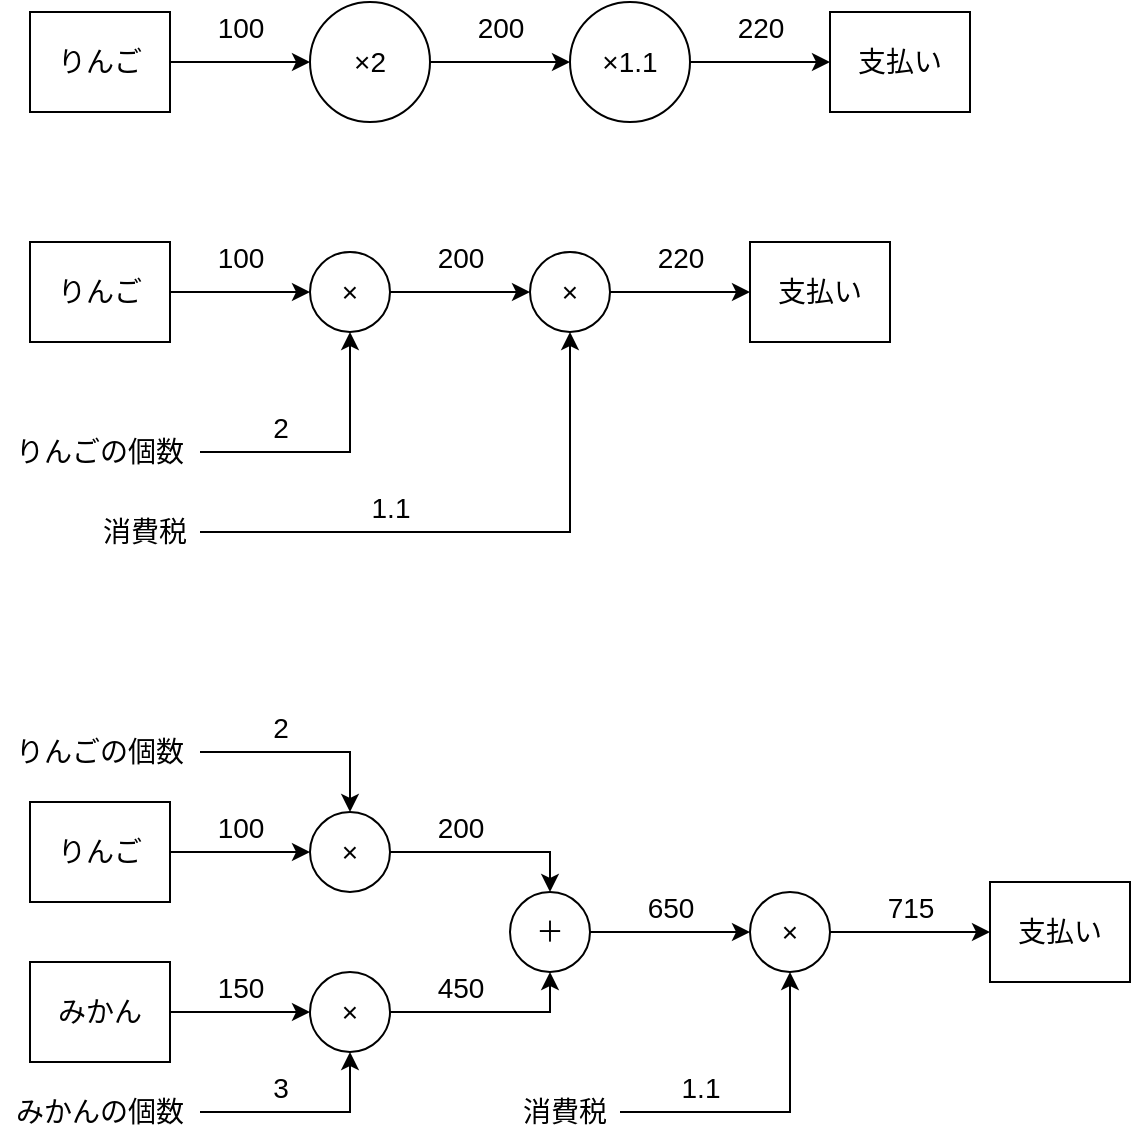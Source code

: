 <mxfile version="12.2.2" type="device" pages="1"><diagram id="EyV_5skK5bx6-EPDQrak" name="ページ1"><mxGraphModel dx="1341" dy="829" grid="1" gridSize="10" guides="1" tooltips="1" connect="1" arrows="1" fold="1" page="1" pageScale="1" pageWidth="827" pageHeight="1169" math="0" shadow="0"><root><mxCell id="0"/><mxCell id="1" parent="0"/><mxCell id="sahBHR2WbIVMMq2pgJuL-5" style="edgeStyle=orthogonalEdgeStyle;rounded=0;orthogonalLoop=1;jettySize=auto;html=1;entryX=0;entryY=0.5;entryDx=0;entryDy=0;fontSize=14;" edge="1" parent="1" source="sahBHR2WbIVMMq2pgJuL-1" target="sahBHR2WbIVMMq2pgJuL-4"><mxGeometry relative="1" as="geometry"/></mxCell><mxCell id="sahBHR2WbIVMMq2pgJuL-1" value="りんご" style="rounded=0;whiteSpace=wrap;html=1;fontSize=14;" vertex="1" parent="1"><mxGeometry x="40" y="60" width="70" height="50" as="geometry"/></mxCell><mxCell id="sahBHR2WbIVMMq2pgJuL-8" value="" style="edgeStyle=orthogonalEdgeStyle;rounded=0;orthogonalLoop=1;jettySize=auto;html=1;fontSize=14;" edge="1" parent="1" source="sahBHR2WbIVMMq2pgJuL-4" target="sahBHR2WbIVMMq2pgJuL-7"><mxGeometry relative="1" as="geometry"/></mxCell><mxCell id="sahBHR2WbIVMMq2pgJuL-4" value="×2" style="ellipse;whiteSpace=wrap;html=1;aspect=fixed;fontSize=14;" vertex="1" parent="1"><mxGeometry x="180" y="55" width="60" height="60" as="geometry"/></mxCell><mxCell id="sahBHR2WbIVMMq2pgJuL-11" value="" style="edgeStyle=orthogonalEdgeStyle;rounded=0;orthogonalLoop=1;jettySize=auto;html=1;fontSize=14;entryX=0;entryY=0.5;entryDx=0;entryDy=0;" edge="1" parent="1" source="sahBHR2WbIVMMq2pgJuL-7" target="sahBHR2WbIVMMq2pgJuL-14"><mxGeometry relative="1" as="geometry"><mxPoint x="440" y="85" as="targetPoint"/></mxGeometry></mxCell><mxCell id="sahBHR2WbIVMMq2pgJuL-7" value="×1.1" style="ellipse;whiteSpace=wrap;html=1;aspect=fixed;fontSize=14;" vertex="1" parent="1"><mxGeometry x="310" y="55" width="60" height="60" as="geometry"/></mxCell><mxCell id="sahBHR2WbIVMMq2pgJuL-6" value="100" style="text;html=1;resizable=0;points=[];autosize=1;align=center;verticalAlign=middle;spacingTop=-4;fontSize=14;" vertex="1" parent="1"><mxGeometry x="125" y="60" width="40" height="20" as="geometry"/></mxCell><mxCell id="sahBHR2WbIVMMq2pgJuL-9" value="200" style="text;html=1;resizable=0;points=[];autosize=1;align=center;verticalAlign=middle;spacingTop=-4;fontSize=14;" vertex="1" parent="1"><mxGeometry x="255" y="60" width="40" height="20" as="geometry"/></mxCell><mxCell id="sahBHR2WbIVMMq2pgJuL-12" value="220" style="text;html=1;resizable=0;points=[];autosize=1;align=center;verticalAlign=middle;spacingTop=-4;fontSize=14;" vertex="1" parent="1"><mxGeometry x="385" y="60" width="40" height="20" as="geometry"/></mxCell><mxCell id="sahBHR2WbIVMMq2pgJuL-14" value="支払い" style="rounded=0;whiteSpace=wrap;html=1;fontSize=14;" vertex="1" parent="1"><mxGeometry x="440" y="60" width="70" height="50" as="geometry"/></mxCell><mxCell id="sahBHR2WbIVMMq2pgJuL-15" style="edgeStyle=orthogonalEdgeStyle;rounded=0;orthogonalLoop=1;jettySize=auto;html=1;entryX=0;entryY=0.5;entryDx=0;entryDy=0;fontSize=14;" edge="1" source="sahBHR2WbIVMMq2pgJuL-16" target="sahBHR2WbIVMMq2pgJuL-18" parent="1"><mxGeometry relative="1" as="geometry"/></mxCell><mxCell id="sahBHR2WbIVMMq2pgJuL-16" value="りんご" style="rounded=0;whiteSpace=wrap;html=1;fontSize=14;" vertex="1" parent="1"><mxGeometry x="40" y="175" width="70" height="50" as="geometry"/></mxCell><mxCell id="sahBHR2WbIVMMq2pgJuL-17" value="" style="edgeStyle=orthogonalEdgeStyle;rounded=0;orthogonalLoop=1;jettySize=auto;html=1;fontSize=14;" edge="1" source="sahBHR2WbIVMMq2pgJuL-18" target="sahBHR2WbIVMMq2pgJuL-20" parent="1"><mxGeometry relative="1" as="geometry"/></mxCell><mxCell id="sahBHR2WbIVMMq2pgJuL-18" value="×" style="ellipse;whiteSpace=wrap;html=1;aspect=fixed;fontSize=14;" vertex="1" parent="1"><mxGeometry x="180" y="180" width="40" height="40" as="geometry"/></mxCell><mxCell id="sahBHR2WbIVMMq2pgJuL-19" value="" style="edgeStyle=orthogonalEdgeStyle;rounded=0;orthogonalLoop=1;jettySize=auto;html=1;fontSize=14;entryX=0;entryY=0.5;entryDx=0;entryDy=0;" edge="1" source="sahBHR2WbIVMMq2pgJuL-20" target="sahBHR2WbIVMMq2pgJuL-24" parent="1"><mxGeometry relative="1" as="geometry"><mxPoint x="440" y="200" as="targetPoint"/></mxGeometry></mxCell><mxCell id="sahBHR2WbIVMMq2pgJuL-20" value="×" style="ellipse;whiteSpace=wrap;html=1;aspect=fixed;fontSize=14;" vertex="1" parent="1"><mxGeometry x="290" y="180" width="40" height="40" as="geometry"/></mxCell><mxCell id="sahBHR2WbIVMMq2pgJuL-21" value="100" style="text;html=1;resizable=0;points=[];autosize=1;align=center;verticalAlign=middle;spacingTop=-4;fontSize=14;" vertex="1" parent="1"><mxGeometry x="125" y="175" width="40" height="20" as="geometry"/></mxCell><mxCell id="sahBHR2WbIVMMq2pgJuL-22" value="200" style="text;html=1;resizable=0;points=[];autosize=1;align=center;verticalAlign=middle;spacingTop=-4;fontSize=14;" vertex="1" parent="1"><mxGeometry x="235" y="175" width="40" height="20" as="geometry"/></mxCell><mxCell id="sahBHR2WbIVMMq2pgJuL-23" value="220" style="text;html=1;resizable=0;points=[];autosize=1;align=center;verticalAlign=middle;spacingTop=-4;fontSize=14;" vertex="1" parent="1"><mxGeometry x="345" y="175" width="40" height="20" as="geometry"/></mxCell><mxCell id="sahBHR2WbIVMMq2pgJuL-24" value="支払い" style="rounded=0;whiteSpace=wrap;html=1;fontSize=14;" vertex="1" parent="1"><mxGeometry x="400" y="175" width="70" height="50" as="geometry"/></mxCell><mxCell id="sahBHR2WbIVMMq2pgJuL-27" style="edgeStyle=orthogonalEdgeStyle;rounded=0;orthogonalLoop=1;jettySize=auto;html=1;entryX=0.5;entryY=1;entryDx=0;entryDy=0;fontSize=14;" edge="1" parent="1" source="sahBHR2WbIVMMq2pgJuL-26" target="sahBHR2WbIVMMq2pgJuL-18"><mxGeometry relative="1" as="geometry"/></mxCell><mxCell id="sahBHR2WbIVMMq2pgJuL-26" value="りんごの個数" style="text;html=1;strokeColor=none;fillColor=none;align=center;verticalAlign=middle;whiteSpace=wrap;rounded=0;fontSize=14;" vertex="1" parent="1"><mxGeometry x="25" y="270" width="100" height="20" as="geometry"/></mxCell><mxCell id="sahBHR2WbIVMMq2pgJuL-28" value="2" style="text;html=1;resizable=0;points=[];autosize=1;align=center;verticalAlign=middle;spacingTop=-4;fontSize=14;" vertex="1" parent="1"><mxGeometry x="155" y="260" width="20" height="20" as="geometry"/></mxCell><mxCell id="sahBHR2WbIVMMq2pgJuL-30" style="edgeStyle=orthogonalEdgeStyle;rounded=0;orthogonalLoop=1;jettySize=auto;html=1;entryX=0.5;entryY=1;entryDx=0;entryDy=0;fontSize=14;" edge="1" parent="1" source="sahBHR2WbIVMMq2pgJuL-29" target="sahBHR2WbIVMMq2pgJuL-20"><mxGeometry relative="1" as="geometry"/></mxCell><mxCell id="sahBHR2WbIVMMq2pgJuL-29" value="消費税" style="text;html=1;strokeColor=none;fillColor=none;align=center;verticalAlign=middle;whiteSpace=wrap;rounded=0;fontSize=14;" vertex="1" parent="1"><mxGeometry x="70" y="310" width="55" height="20" as="geometry"/></mxCell><mxCell id="sahBHR2WbIVMMq2pgJuL-31" value="1.1" style="text;html=1;resizable=0;points=[];autosize=1;align=center;verticalAlign=middle;spacingTop=-4;fontSize=14;" vertex="1" parent="1"><mxGeometry x="205" y="300" width="30" height="20" as="geometry"/></mxCell><mxCell id="sahBHR2WbIVMMq2pgJuL-32" style="edgeStyle=orthogonalEdgeStyle;rounded=0;orthogonalLoop=1;jettySize=auto;html=1;entryX=0;entryY=0.5;entryDx=0;entryDy=0;fontSize=14;" edge="1" source="sahBHR2WbIVMMq2pgJuL-33" target="sahBHR2WbIVMMq2pgJuL-35" parent="1"><mxGeometry relative="1" as="geometry"/></mxCell><mxCell id="sahBHR2WbIVMMq2pgJuL-33" value="りんご" style="rounded=0;whiteSpace=wrap;html=1;fontSize=14;" vertex="1" parent="1"><mxGeometry x="40" y="455" width="70" height="50" as="geometry"/></mxCell><mxCell id="sahBHR2WbIVMMq2pgJuL-34" value="" style="edgeStyle=orthogonalEdgeStyle;rounded=0;orthogonalLoop=1;jettySize=auto;html=1;fontSize=14;" edge="1" source="sahBHR2WbIVMMq2pgJuL-35" target="sahBHR2WbIVMMq2pgJuL-37" parent="1"><mxGeometry relative="1" as="geometry"><Array as="points"><mxPoint x="300" y="480"/></Array></mxGeometry></mxCell><mxCell id="sahBHR2WbIVMMq2pgJuL-35" value="×" style="ellipse;whiteSpace=wrap;html=1;aspect=fixed;fontSize=14;" vertex="1" parent="1"><mxGeometry x="180" y="460" width="40" height="40" as="geometry"/></mxCell><mxCell id="sahBHR2WbIVMMq2pgJuL-58" value="" style="edgeStyle=orthogonalEdgeStyle;rounded=0;orthogonalLoop=1;jettySize=auto;html=1;fontSize=14;" edge="1" parent="1" source="sahBHR2WbIVMMq2pgJuL-37" target="sahBHR2WbIVMMq2pgJuL-57"><mxGeometry relative="1" as="geometry"/></mxCell><mxCell id="sahBHR2WbIVMMq2pgJuL-37" value="＋" style="ellipse;whiteSpace=wrap;html=1;aspect=fixed;fontSize=14;" vertex="1" parent="1"><mxGeometry x="280" y="500" width="40" height="40" as="geometry"/></mxCell><mxCell id="sahBHR2WbIVMMq2pgJuL-59" style="edgeStyle=orthogonalEdgeStyle;rounded=0;orthogonalLoop=1;jettySize=auto;html=1;entryX=0;entryY=0.5;entryDx=0;entryDy=0;fontSize=14;" edge="1" parent="1" source="sahBHR2WbIVMMq2pgJuL-57" target="sahBHR2WbIVMMq2pgJuL-41"><mxGeometry relative="1" as="geometry"/></mxCell><mxCell id="sahBHR2WbIVMMq2pgJuL-57" value="×" style="ellipse;whiteSpace=wrap;html=1;aspect=fixed;fontSize=14;" vertex="1" parent="1"><mxGeometry x="400" y="500" width="40" height="40" as="geometry"/></mxCell><mxCell id="sahBHR2WbIVMMq2pgJuL-38" value="100" style="text;html=1;resizable=0;points=[];autosize=1;align=center;verticalAlign=middle;spacingTop=-4;fontSize=14;" vertex="1" parent="1"><mxGeometry x="125" y="460" width="40" height="20" as="geometry"/></mxCell><mxCell id="sahBHR2WbIVMMq2pgJuL-39" value="200" style="text;html=1;resizable=0;points=[];autosize=1;align=center;verticalAlign=middle;spacingTop=-4;fontSize=14;" vertex="1" parent="1"><mxGeometry x="235" y="460" width="40" height="20" as="geometry"/></mxCell><mxCell id="sahBHR2WbIVMMq2pgJuL-40" value="650" style="text;html=1;resizable=0;points=[];autosize=1;align=center;verticalAlign=middle;spacingTop=-4;fontSize=14;" vertex="1" parent="1"><mxGeometry x="340" y="500" width="40" height="20" as="geometry"/></mxCell><mxCell id="sahBHR2WbIVMMq2pgJuL-41" value="支払い" style="rounded=0;whiteSpace=wrap;html=1;fontSize=14;" vertex="1" parent="1"><mxGeometry x="520" y="495" width="70" height="50" as="geometry"/></mxCell><mxCell id="sahBHR2WbIVMMq2pgJuL-42" style="edgeStyle=orthogonalEdgeStyle;rounded=0;orthogonalLoop=1;jettySize=auto;html=1;entryX=0.5;entryY=0;entryDx=0;entryDy=0;fontSize=14;" edge="1" source="sahBHR2WbIVMMq2pgJuL-43" target="sahBHR2WbIVMMq2pgJuL-35" parent="1"><mxGeometry relative="1" as="geometry"/></mxCell><mxCell id="sahBHR2WbIVMMq2pgJuL-43" value="りんごの個数" style="text;html=1;strokeColor=none;fillColor=none;align=center;verticalAlign=middle;whiteSpace=wrap;rounded=0;fontSize=14;" vertex="1" parent="1"><mxGeometry x="25" y="420" width="100" height="20" as="geometry"/></mxCell><mxCell id="sahBHR2WbIVMMq2pgJuL-44" value="2" style="text;html=1;resizable=0;points=[];autosize=1;align=center;verticalAlign=middle;spacingTop=-4;fontSize=14;" vertex="1" parent="1"><mxGeometry x="155" y="410" width="20" height="20" as="geometry"/></mxCell><mxCell id="sahBHR2WbIVMMq2pgJuL-61" style="edgeStyle=orthogonalEdgeStyle;rounded=0;orthogonalLoop=1;jettySize=auto;html=1;entryX=0.5;entryY=1;entryDx=0;entryDy=0;fontSize=14;" edge="1" parent="1" source="sahBHR2WbIVMMq2pgJuL-46" target="sahBHR2WbIVMMq2pgJuL-57"><mxGeometry relative="1" as="geometry"/></mxCell><mxCell id="sahBHR2WbIVMMq2pgJuL-46" value="消費税" style="text;html=1;strokeColor=none;fillColor=none;align=center;verticalAlign=middle;whiteSpace=wrap;rounded=0;fontSize=14;" vertex="1" parent="1"><mxGeometry x="280" y="600" width="55" height="20" as="geometry"/></mxCell><mxCell id="sahBHR2WbIVMMq2pgJuL-47" value="1.1" style="text;html=1;resizable=0;points=[];autosize=1;align=center;verticalAlign=middle;spacingTop=-4;fontSize=14;" vertex="1" parent="1"><mxGeometry x="360" y="590" width="30" height="20" as="geometry"/></mxCell><mxCell id="sahBHR2WbIVMMq2pgJuL-53" style="edgeStyle=orthogonalEdgeStyle;rounded=0;orthogonalLoop=1;jettySize=auto;html=1;entryX=0;entryY=0.5;entryDx=0;entryDy=0;fontSize=14;" edge="1" parent="1" source="sahBHR2WbIVMMq2pgJuL-48" target="sahBHR2WbIVMMq2pgJuL-49"><mxGeometry relative="1" as="geometry"/></mxCell><mxCell id="sahBHR2WbIVMMq2pgJuL-48" value="みかん" style="rounded=0;whiteSpace=wrap;html=1;fontSize=14;" vertex="1" parent="1"><mxGeometry x="40" y="535" width="70" height="50" as="geometry"/></mxCell><mxCell id="sahBHR2WbIVMMq2pgJuL-55" style="edgeStyle=orthogonalEdgeStyle;rounded=0;orthogonalLoop=1;jettySize=auto;html=1;entryX=0.5;entryY=1;entryDx=0;entryDy=0;fontSize=14;" edge="1" parent="1" source="sahBHR2WbIVMMq2pgJuL-49" target="sahBHR2WbIVMMq2pgJuL-37"><mxGeometry relative="1" as="geometry"/></mxCell><mxCell id="sahBHR2WbIVMMq2pgJuL-49" value="×" style="ellipse;whiteSpace=wrap;html=1;aspect=fixed;fontSize=14;" vertex="1" parent="1"><mxGeometry x="180" y="540" width="40" height="40" as="geometry"/></mxCell><mxCell id="sahBHR2WbIVMMq2pgJuL-51" style="edgeStyle=orthogonalEdgeStyle;rounded=0;orthogonalLoop=1;jettySize=auto;html=1;entryX=0.5;entryY=1;entryDx=0;entryDy=0;fontSize=14;" edge="1" parent="1" source="sahBHR2WbIVMMq2pgJuL-50" target="sahBHR2WbIVMMq2pgJuL-49"><mxGeometry relative="1" as="geometry"/></mxCell><mxCell id="sahBHR2WbIVMMq2pgJuL-50" value="みかんの個数" style="text;html=1;strokeColor=none;fillColor=none;align=center;verticalAlign=middle;whiteSpace=wrap;rounded=0;fontSize=14;" vertex="1" parent="1"><mxGeometry x="25" y="600" width="100" height="20" as="geometry"/></mxCell><mxCell id="sahBHR2WbIVMMq2pgJuL-52" value="3" style="text;html=1;resizable=0;points=[];autosize=1;align=center;verticalAlign=middle;spacingTop=-4;fontSize=14;" vertex="1" parent="1"><mxGeometry x="155" y="590" width="20" height="20" as="geometry"/></mxCell><mxCell id="sahBHR2WbIVMMq2pgJuL-54" value="150" style="text;html=1;resizable=0;points=[];autosize=1;align=center;verticalAlign=middle;spacingTop=-4;fontSize=14;" vertex="1" parent="1"><mxGeometry x="125" y="540" width="40" height="20" as="geometry"/></mxCell><mxCell id="sahBHR2WbIVMMq2pgJuL-56" value="450" style="text;html=1;resizable=0;points=[];autosize=1;align=center;verticalAlign=middle;spacingTop=-4;fontSize=14;" vertex="1" parent="1"><mxGeometry x="235" y="540" width="40" height="20" as="geometry"/></mxCell><mxCell id="sahBHR2WbIVMMq2pgJuL-60" value="715" style="text;html=1;resizable=0;points=[];autosize=1;align=center;verticalAlign=middle;spacingTop=-4;fontSize=14;" vertex="1" parent="1"><mxGeometry x="460" y="500" width="40" height="20" as="geometry"/></mxCell></root></mxGraphModel></diagram></mxfile>